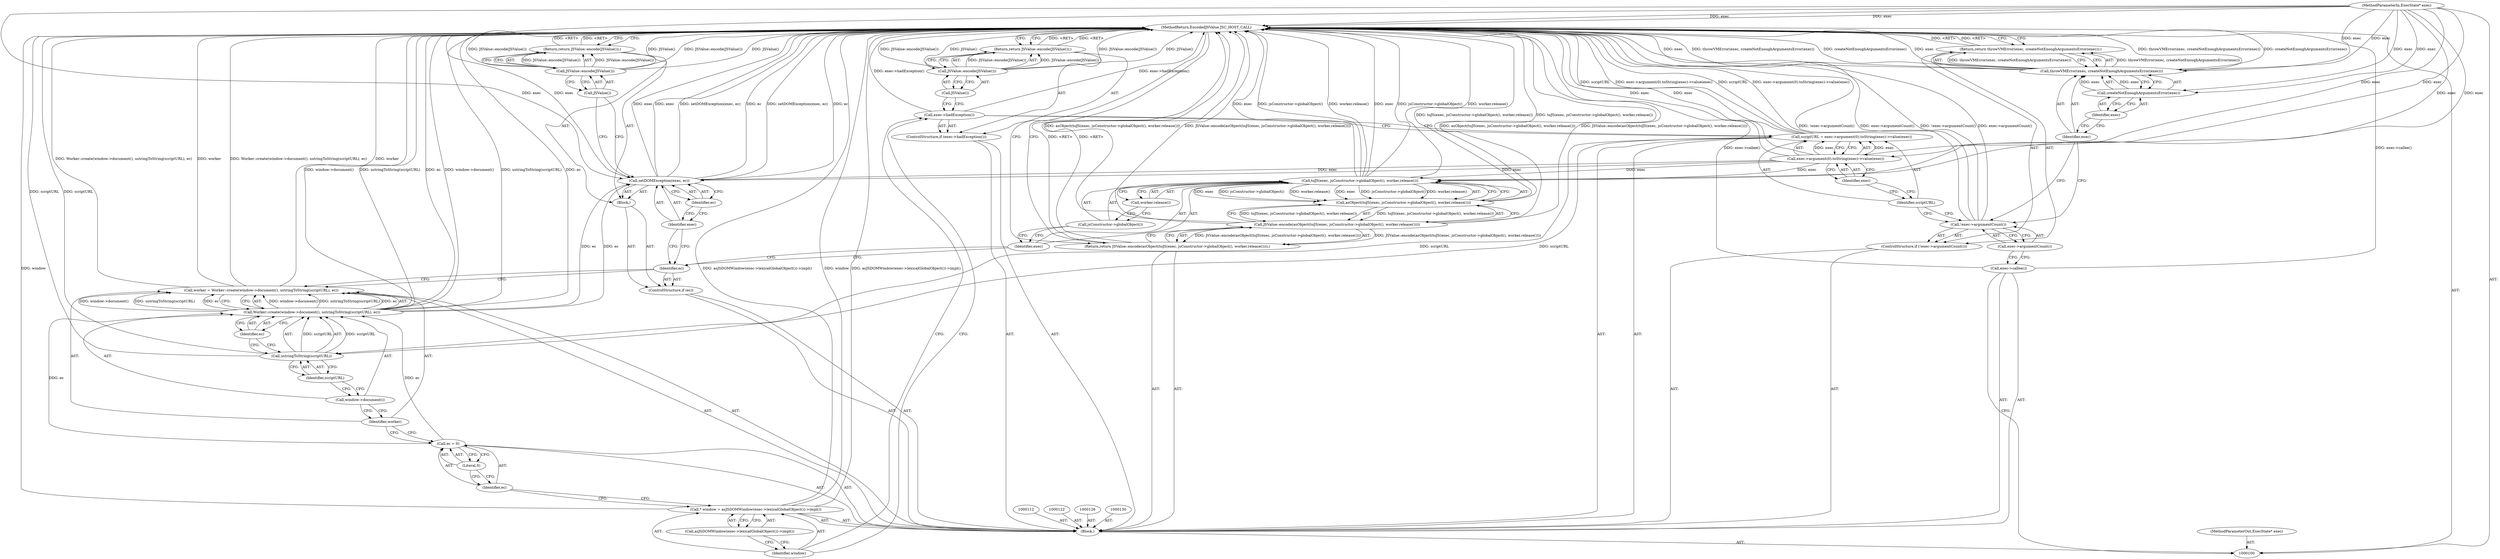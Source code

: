 digraph "0_Chrome_b944f670bb7a8a919daac497a4ea0536c954c201_7" {
"1000154" [label="(MethodReturn,EncodedJSValue JSC_HOST_CALL)"];
"1000101" [label="(MethodParameterIn,ExecState* exec)"];
"1000239" [label="(MethodParameterOut,ExecState* exec)"];
"1000120" [label="(Call,JSValue::encode(JSValue()))"];
"1000121" [label="(Call,JSValue())"];
"1000119" [label="(Return,return JSValue::encode(JSValue());)"];
"1000123" [label="(Call,* window = asJSDOMWindow(exec->lexicalGlobalObject())->impl())"];
"1000124" [label="(Identifier,window)"];
"1000125" [label="(Call,asJSDOMWindow(exec->lexicalGlobalObject())->impl())"];
"1000127" [label="(Call,ec = 0)"];
"1000128" [label="(Identifier,ec)"];
"1000129" [label="(Literal,0)"];
"1000131" [label="(Call,worker = Worker::create(window->document(), ustringToString(scriptURL), ec))"];
"1000132" [label="(Identifier,worker)"];
"1000133" [label="(Call,Worker::create(window->document(), ustringToString(scriptURL), ec))"];
"1000134" [label="(Call,window->document())"];
"1000135" [label="(Call,ustringToString(scriptURL))"];
"1000136" [label="(Identifier,scriptURL)"];
"1000137" [label="(Identifier,ec)"];
"1000140" [label="(Block,)"];
"1000138" [label="(ControlStructure,if (ec))"];
"1000139" [label="(Identifier,ec)"];
"1000142" [label="(Identifier,exec)"];
"1000143" [label="(Identifier,ec)"];
"1000141" [label="(Call,setDOMException(exec, ec))"];
"1000145" [label="(Call,JSValue::encode(JSValue()))"];
"1000146" [label="(Call,JSValue())"];
"1000144" [label="(Return,return JSValue::encode(JSValue());)"];
"1000102" [label="(Block,)"];
"1000148" [label="(Call,JSValue::encode(asObject(toJS(exec, jsConstructor->globalObject(), worker.release()))))"];
"1000149" [label="(Call,asObject(toJS(exec, jsConstructor->globalObject(), worker.release())))"];
"1000150" [label="(Call,toJS(exec, jsConstructor->globalObject(), worker.release()))"];
"1000147" [label="(Return,return JSValue::encode(asObject(toJS(exec, jsConstructor->globalObject(), worker.release())));)"];
"1000151" [label="(Identifier,exec)"];
"1000152" [label="(Call,jsConstructor->globalObject())"];
"1000153" [label="(Call,worker.release())"];
"1000103" [label="(Call,exec->callee())"];
"1000106" [label="(Call,exec->argumentCount())"];
"1000104" [label="(ControlStructure,if (!exec->argumentCount()))"];
"1000105" [label="(Call,!exec->argumentCount())"];
"1000108" [label="(Call,throwVMError(exec, createNotEnoughArgumentsError(exec)))"];
"1000109" [label="(Identifier,exec)"];
"1000110" [label="(Call,createNotEnoughArgumentsError(exec))"];
"1000111" [label="(Identifier,exec)"];
"1000107" [label="(Return,return throwVMError(exec, createNotEnoughArgumentsError(exec));)"];
"1000113" [label="(Call,scriptURL = exec->argument(0).toString(exec)->value(exec))"];
"1000114" [label="(Identifier,scriptURL)"];
"1000115" [label="(Call,exec->argument(0).toString(exec)->value(exec))"];
"1000116" [label="(Identifier,exec)"];
"1000117" [label="(ControlStructure,if (exec->hadException()))"];
"1000118" [label="(Call,exec->hadException())"];
"1000154" -> "1000100"  [label="AST: "];
"1000154" -> "1000107"  [label="CFG: "];
"1000154" -> "1000119"  [label="CFG: "];
"1000154" -> "1000144"  [label="CFG: "];
"1000154" -> "1000147"  [label="CFG: "];
"1000144" -> "1000154"  [label="DDG: <RET>"];
"1000147" -> "1000154"  [label="DDG: <RET>"];
"1000119" -> "1000154"  [label="DDG: <RET>"];
"1000141" -> "1000154"  [label="DDG: exec"];
"1000141" -> "1000154"  [label="DDG: setDOMException(exec, ec)"];
"1000141" -> "1000154"  [label="DDG: ec"];
"1000123" -> "1000154"  [label="DDG: asJSDOMWindow(exec->lexicalGlobalObject())->impl()"];
"1000123" -> "1000154"  [label="DDG: window"];
"1000108" -> "1000154"  [label="DDG: throwVMError(exec, createNotEnoughArgumentsError(exec))"];
"1000108" -> "1000154"  [label="DDG: createNotEnoughArgumentsError(exec)"];
"1000108" -> "1000154"  [label="DDG: exec"];
"1000150" -> "1000154"  [label="DDG: exec"];
"1000150" -> "1000154"  [label="DDG: jsConstructor->globalObject()"];
"1000150" -> "1000154"  [label="DDG: worker.release()"];
"1000105" -> "1000154"  [label="DDG: !exec->argumentCount()"];
"1000105" -> "1000154"  [label="DDG: exec->argumentCount()"];
"1000113" -> "1000154"  [label="DDG: scriptURL"];
"1000113" -> "1000154"  [label="DDG: exec->argument(0).toString(exec)->value(exec)"];
"1000118" -> "1000154"  [label="DDG: exec->hadException()"];
"1000131" -> "1000154"  [label="DDG: Worker::create(window->document(), ustringToString(scriptURL), ec)"];
"1000131" -> "1000154"  [label="DDG: worker"];
"1000149" -> "1000154"  [label="DDG: toJS(exec, jsConstructor->globalObject(), worker.release())"];
"1000145" -> "1000154"  [label="DDG: JSValue()"];
"1000145" -> "1000154"  [label="DDG: JSValue::encode(JSValue())"];
"1000115" -> "1000154"  [label="DDG: exec"];
"1000103" -> "1000154"  [label="DDG: exec->callee()"];
"1000133" -> "1000154"  [label="DDG: window->document()"];
"1000133" -> "1000154"  [label="DDG: ustringToString(scriptURL)"];
"1000133" -> "1000154"  [label="DDG: ec"];
"1000120" -> "1000154"  [label="DDG: JSValue()"];
"1000120" -> "1000154"  [label="DDG: JSValue::encode(JSValue())"];
"1000148" -> "1000154"  [label="DDG: asObject(toJS(exec, jsConstructor->globalObject(), worker.release()))"];
"1000148" -> "1000154"  [label="DDG: JSValue::encode(asObject(toJS(exec, jsConstructor->globalObject(), worker.release())))"];
"1000101" -> "1000154"  [label="DDG: exec"];
"1000135" -> "1000154"  [label="DDG: scriptURL"];
"1000107" -> "1000154"  [label="DDG: <RET>"];
"1000101" -> "1000100"  [label="AST: "];
"1000101" -> "1000154"  [label="DDG: exec"];
"1000101" -> "1000108"  [label="DDG: exec"];
"1000101" -> "1000110"  [label="DDG: exec"];
"1000101" -> "1000115"  [label="DDG: exec"];
"1000101" -> "1000141"  [label="DDG: exec"];
"1000101" -> "1000150"  [label="DDG: exec"];
"1000239" -> "1000100"  [label="AST: "];
"1000120" -> "1000119"  [label="AST: "];
"1000120" -> "1000121"  [label="CFG: "];
"1000121" -> "1000120"  [label="AST: "];
"1000119" -> "1000120"  [label="CFG: "];
"1000120" -> "1000154"  [label="DDG: JSValue()"];
"1000120" -> "1000154"  [label="DDG: JSValue::encode(JSValue())"];
"1000120" -> "1000119"  [label="DDG: JSValue::encode(JSValue())"];
"1000121" -> "1000120"  [label="AST: "];
"1000121" -> "1000118"  [label="CFG: "];
"1000120" -> "1000121"  [label="CFG: "];
"1000119" -> "1000117"  [label="AST: "];
"1000119" -> "1000120"  [label="CFG: "];
"1000120" -> "1000119"  [label="AST: "];
"1000154" -> "1000119"  [label="CFG: "];
"1000119" -> "1000154"  [label="DDG: <RET>"];
"1000120" -> "1000119"  [label="DDG: JSValue::encode(JSValue())"];
"1000123" -> "1000102"  [label="AST: "];
"1000123" -> "1000125"  [label="CFG: "];
"1000124" -> "1000123"  [label="AST: "];
"1000125" -> "1000123"  [label="AST: "];
"1000128" -> "1000123"  [label="CFG: "];
"1000123" -> "1000154"  [label="DDG: asJSDOMWindow(exec->lexicalGlobalObject())->impl()"];
"1000123" -> "1000154"  [label="DDG: window"];
"1000124" -> "1000123"  [label="AST: "];
"1000124" -> "1000118"  [label="CFG: "];
"1000125" -> "1000124"  [label="CFG: "];
"1000125" -> "1000123"  [label="AST: "];
"1000125" -> "1000124"  [label="CFG: "];
"1000123" -> "1000125"  [label="CFG: "];
"1000127" -> "1000102"  [label="AST: "];
"1000127" -> "1000129"  [label="CFG: "];
"1000128" -> "1000127"  [label="AST: "];
"1000129" -> "1000127"  [label="AST: "];
"1000132" -> "1000127"  [label="CFG: "];
"1000127" -> "1000133"  [label="DDG: ec"];
"1000128" -> "1000127"  [label="AST: "];
"1000128" -> "1000123"  [label="CFG: "];
"1000129" -> "1000128"  [label="CFG: "];
"1000129" -> "1000127"  [label="AST: "];
"1000129" -> "1000128"  [label="CFG: "];
"1000127" -> "1000129"  [label="CFG: "];
"1000131" -> "1000102"  [label="AST: "];
"1000131" -> "1000133"  [label="CFG: "];
"1000132" -> "1000131"  [label="AST: "];
"1000133" -> "1000131"  [label="AST: "];
"1000139" -> "1000131"  [label="CFG: "];
"1000131" -> "1000154"  [label="DDG: Worker::create(window->document(), ustringToString(scriptURL), ec)"];
"1000131" -> "1000154"  [label="DDG: worker"];
"1000133" -> "1000131"  [label="DDG: window->document()"];
"1000133" -> "1000131"  [label="DDG: ustringToString(scriptURL)"];
"1000133" -> "1000131"  [label="DDG: ec"];
"1000132" -> "1000131"  [label="AST: "];
"1000132" -> "1000127"  [label="CFG: "];
"1000134" -> "1000132"  [label="CFG: "];
"1000133" -> "1000131"  [label="AST: "];
"1000133" -> "1000137"  [label="CFG: "];
"1000134" -> "1000133"  [label="AST: "];
"1000135" -> "1000133"  [label="AST: "];
"1000137" -> "1000133"  [label="AST: "];
"1000131" -> "1000133"  [label="CFG: "];
"1000133" -> "1000154"  [label="DDG: window->document()"];
"1000133" -> "1000154"  [label="DDG: ustringToString(scriptURL)"];
"1000133" -> "1000154"  [label="DDG: ec"];
"1000133" -> "1000131"  [label="DDG: window->document()"];
"1000133" -> "1000131"  [label="DDG: ustringToString(scriptURL)"];
"1000133" -> "1000131"  [label="DDG: ec"];
"1000135" -> "1000133"  [label="DDG: scriptURL"];
"1000127" -> "1000133"  [label="DDG: ec"];
"1000133" -> "1000141"  [label="DDG: ec"];
"1000134" -> "1000133"  [label="AST: "];
"1000134" -> "1000132"  [label="CFG: "];
"1000136" -> "1000134"  [label="CFG: "];
"1000135" -> "1000133"  [label="AST: "];
"1000135" -> "1000136"  [label="CFG: "];
"1000136" -> "1000135"  [label="AST: "];
"1000137" -> "1000135"  [label="CFG: "];
"1000135" -> "1000154"  [label="DDG: scriptURL"];
"1000135" -> "1000133"  [label="DDG: scriptURL"];
"1000113" -> "1000135"  [label="DDG: scriptURL"];
"1000136" -> "1000135"  [label="AST: "];
"1000136" -> "1000134"  [label="CFG: "];
"1000135" -> "1000136"  [label="CFG: "];
"1000137" -> "1000133"  [label="AST: "];
"1000137" -> "1000135"  [label="CFG: "];
"1000133" -> "1000137"  [label="CFG: "];
"1000140" -> "1000138"  [label="AST: "];
"1000141" -> "1000140"  [label="AST: "];
"1000144" -> "1000140"  [label="AST: "];
"1000138" -> "1000102"  [label="AST: "];
"1000139" -> "1000138"  [label="AST: "];
"1000140" -> "1000138"  [label="AST: "];
"1000139" -> "1000138"  [label="AST: "];
"1000139" -> "1000131"  [label="CFG: "];
"1000142" -> "1000139"  [label="CFG: "];
"1000151" -> "1000139"  [label="CFG: "];
"1000142" -> "1000141"  [label="AST: "];
"1000142" -> "1000139"  [label="CFG: "];
"1000143" -> "1000142"  [label="CFG: "];
"1000143" -> "1000141"  [label="AST: "];
"1000143" -> "1000142"  [label="CFG: "];
"1000141" -> "1000143"  [label="CFG: "];
"1000141" -> "1000140"  [label="AST: "];
"1000141" -> "1000143"  [label="CFG: "];
"1000142" -> "1000141"  [label="AST: "];
"1000143" -> "1000141"  [label="AST: "];
"1000146" -> "1000141"  [label="CFG: "];
"1000141" -> "1000154"  [label="DDG: exec"];
"1000141" -> "1000154"  [label="DDG: setDOMException(exec, ec)"];
"1000141" -> "1000154"  [label="DDG: ec"];
"1000115" -> "1000141"  [label="DDG: exec"];
"1000101" -> "1000141"  [label="DDG: exec"];
"1000133" -> "1000141"  [label="DDG: ec"];
"1000145" -> "1000144"  [label="AST: "];
"1000145" -> "1000146"  [label="CFG: "];
"1000146" -> "1000145"  [label="AST: "];
"1000144" -> "1000145"  [label="CFG: "];
"1000145" -> "1000154"  [label="DDG: JSValue()"];
"1000145" -> "1000154"  [label="DDG: JSValue::encode(JSValue())"];
"1000145" -> "1000144"  [label="DDG: JSValue::encode(JSValue())"];
"1000146" -> "1000145"  [label="AST: "];
"1000146" -> "1000141"  [label="CFG: "];
"1000145" -> "1000146"  [label="CFG: "];
"1000144" -> "1000140"  [label="AST: "];
"1000144" -> "1000145"  [label="CFG: "];
"1000145" -> "1000144"  [label="AST: "];
"1000154" -> "1000144"  [label="CFG: "];
"1000144" -> "1000154"  [label="DDG: <RET>"];
"1000145" -> "1000144"  [label="DDG: JSValue::encode(JSValue())"];
"1000102" -> "1000100"  [label="AST: "];
"1000103" -> "1000102"  [label="AST: "];
"1000104" -> "1000102"  [label="AST: "];
"1000112" -> "1000102"  [label="AST: "];
"1000113" -> "1000102"  [label="AST: "];
"1000117" -> "1000102"  [label="AST: "];
"1000122" -> "1000102"  [label="AST: "];
"1000123" -> "1000102"  [label="AST: "];
"1000126" -> "1000102"  [label="AST: "];
"1000127" -> "1000102"  [label="AST: "];
"1000130" -> "1000102"  [label="AST: "];
"1000131" -> "1000102"  [label="AST: "];
"1000138" -> "1000102"  [label="AST: "];
"1000147" -> "1000102"  [label="AST: "];
"1000148" -> "1000147"  [label="AST: "];
"1000148" -> "1000149"  [label="CFG: "];
"1000149" -> "1000148"  [label="AST: "];
"1000147" -> "1000148"  [label="CFG: "];
"1000148" -> "1000154"  [label="DDG: asObject(toJS(exec, jsConstructor->globalObject(), worker.release()))"];
"1000148" -> "1000154"  [label="DDG: JSValue::encode(asObject(toJS(exec, jsConstructor->globalObject(), worker.release())))"];
"1000148" -> "1000147"  [label="DDG: JSValue::encode(asObject(toJS(exec, jsConstructor->globalObject(), worker.release())))"];
"1000149" -> "1000148"  [label="DDG: toJS(exec, jsConstructor->globalObject(), worker.release())"];
"1000149" -> "1000148"  [label="AST: "];
"1000149" -> "1000150"  [label="CFG: "];
"1000150" -> "1000149"  [label="AST: "];
"1000148" -> "1000149"  [label="CFG: "];
"1000149" -> "1000154"  [label="DDG: toJS(exec, jsConstructor->globalObject(), worker.release())"];
"1000149" -> "1000148"  [label="DDG: toJS(exec, jsConstructor->globalObject(), worker.release())"];
"1000150" -> "1000149"  [label="DDG: exec"];
"1000150" -> "1000149"  [label="DDG: jsConstructor->globalObject()"];
"1000150" -> "1000149"  [label="DDG: worker.release()"];
"1000150" -> "1000149"  [label="AST: "];
"1000150" -> "1000153"  [label="CFG: "];
"1000151" -> "1000150"  [label="AST: "];
"1000152" -> "1000150"  [label="AST: "];
"1000153" -> "1000150"  [label="AST: "];
"1000149" -> "1000150"  [label="CFG: "];
"1000150" -> "1000154"  [label="DDG: exec"];
"1000150" -> "1000154"  [label="DDG: jsConstructor->globalObject()"];
"1000150" -> "1000154"  [label="DDG: worker.release()"];
"1000150" -> "1000149"  [label="DDG: exec"];
"1000150" -> "1000149"  [label="DDG: jsConstructor->globalObject()"];
"1000150" -> "1000149"  [label="DDG: worker.release()"];
"1000115" -> "1000150"  [label="DDG: exec"];
"1000101" -> "1000150"  [label="DDG: exec"];
"1000147" -> "1000102"  [label="AST: "];
"1000147" -> "1000148"  [label="CFG: "];
"1000148" -> "1000147"  [label="AST: "];
"1000154" -> "1000147"  [label="CFG: "];
"1000147" -> "1000154"  [label="DDG: <RET>"];
"1000148" -> "1000147"  [label="DDG: JSValue::encode(asObject(toJS(exec, jsConstructor->globalObject(), worker.release())))"];
"1000151" -> "1000150"  [label="AST: "];
"1000151" -> "1000139"  [label="CFG: "];
"1000152" -> "1000151"  [label="CFG: "];
"1000152" -> "1000150"  [label="AST: "];
"1000152" -> "1000151"  [label="CFG: "];
"1000153" -> "1000152"  [label="CFG: "];
"1000153" -> "1000150"  [label="AST: "];
"1000153" -> "1000152"  [label="CFG: "];
"1000150" -> "1000153"  [label="CFG: "];
"1000103" -> "1000102"  [label="AST: "];
"1000103" -> "1000100"  [label="CFG: "];
"1000106" -> "1000103"  [label="CFG: "];
"1000103" -> "1000154"  [label="DDG: exec->callee()"];
"1000106" -> "1000105"  [label="AST: "];
"1000106" -> "1000103"  [label="CFG: "];
"1000105" -> "1000106"  [label="CFG: "];
"1000104" -> "1000102"  [label="AST: "];
"1000105" -> "1000104"  [label="AST: "];
"1000107" -> "1000104"  [label="AST: "];
"1000105" -> "1000104"  [label="AST: "];
"1000105" -> "1000106"  [label="CFG: "];
"1000106" -> "1000105"  [label="AST: "];
"1000109" -> "1000105"  [label="CFG: "];
"1000114" -> "1000105"  [label="CFG: "];
"1000105" -> "1000154"  [label="DDG: !exec->argumentCount()"];
"1000105" -> "1000154"  [label="DDG: exec->argumentCount()"];
"1000108" -> "1000107"  [label="AST: "];
"1000108" -> "1000110"  [label="CFG: "];
"1000109" -> "1000108"  [label="AST: "];
"1000110" -> "1000108"  [label="AST: "];
"1000107" -> "1000108"  [label="CFG: "];
"1000108" -> "1000154"  [label="DDG: throwVMError(exec, createNotEnoughArgumentsError(exec))"];
"1000108" -> "1000154"  [label="DDG: createNotEnoughArgumentsError(exec)"];
"1000108" -> "1000154"  [label="DDG: exec"];
"1000108" -> "1000107"  [label="DDG: throwVMError(exec, createNotEnoughArgumentsError(exec))"];
"1000110" -> "1000108"  [label="DDG: exec"];
"1000101" -> "1000108"  [label="DDG: exec"];
"1000109" -> "1000108"  [label="AST: "];
"1000109" -> "1000105"  [label="CFG: "];
"1000111" -> "1000109"  [label="CFG: "];
"1000110" -> "1000108"  [label="AST: "];
"1000110" -> "1000111"  [label="CFG: "];
"1000111" -> "1000110"  [label="AST: "];
"1000108" -> "1000110"  [label="CFG: "];
"1000110" -> "1000108"  [label="DDG: exec"];
"1000101" -> "1000110"  [label="DDG: exec"];
"1000111" -> "1000110"  [label="AST: "];
"1000111" -> "1000109"  [label="CFG: "];
"1000110" -> "1000111"  [label="CFG: "];
"1000107" -> "1000104"  [label="AST: "];
"1000107" -> "1000108"  [label="CFG: "];
"1000108" -> "1000107"  [label="AST: "];
"1000154" -> "1000107"  [label="CFG: "];
"1000107" -> "1000154"  [label="DDG: <RET>"];
"1000108" -> "1000107"  [label="DDG: throwVMError(exec, createNotEnoughArgumentsError(exec))"];
"1000113" -> "1000102"  [label="AST: "];
"1000113" -> "1000115"  [label="CFG: "];
"1000114" -> "1000113"  [label="AST: "];
"1000115" -> "1000113"  [label="AST: "];
"1000118" -> "1000113"  [label="CFG: "];
"1000113" -> "1000154"  [label="DDG: scriptURL"];
"1000113" -> "1000154"  [label="DDG: exec->argument(0).toString(exec)->value(exec)"];
"1000115" -> "1000113"  [label="DDG: exec"];
"1000113" -> "1000135"  [label="DDG: scriptURL"];
"1000114" -> "1000113"  [label="AST: "];
"1000114" -> "1000105"  [label="CFG: "];
"1000116" -> "1000114"  [label="CFG: "];
"1000115" -> "1000113"  [label="AST: "];
"1000115" -> "1000116"  [label="CFG: "];
"1000116" -> "1000115"  [label="AST: "];
"1000113" -> "1000115"  [label="CFG: "];
"1000115" -> "1000154"  [label="DDG: exec"];
"1000115" -> "1000113"  [label="DDG: exec"];
"1000101" -> "1000115"  [label="DDG: exec"];
"1000115" -> "1000141"  [label="DDG: exec"];
"1000115" -> "1000150"  [label="DDG: exec"];
"1000116" -> "1000115"  [label="AST: "];
"1000116" -> "1000114"  [label="CFG: "];
"1000115" -> "1000116"  [label="CFG: "];
"1000117" -> "1000102"  [label="AST: "];
"1000118" -> "1000117"  [label="AST: "];
"1000119" -> "1000117"  [label="AST: "];
"1000118" -> "1000117"  [label="AST: "];
"1000118" -> "1000113"  [label="CFG: "];
"1000121" -> "1000118"  [label="CFG: "];
"1000124" -> "1000118"  [label="CFG: "];
"1000118" -> "1000154"  [label="DDG: exec->hadException()"];
}

